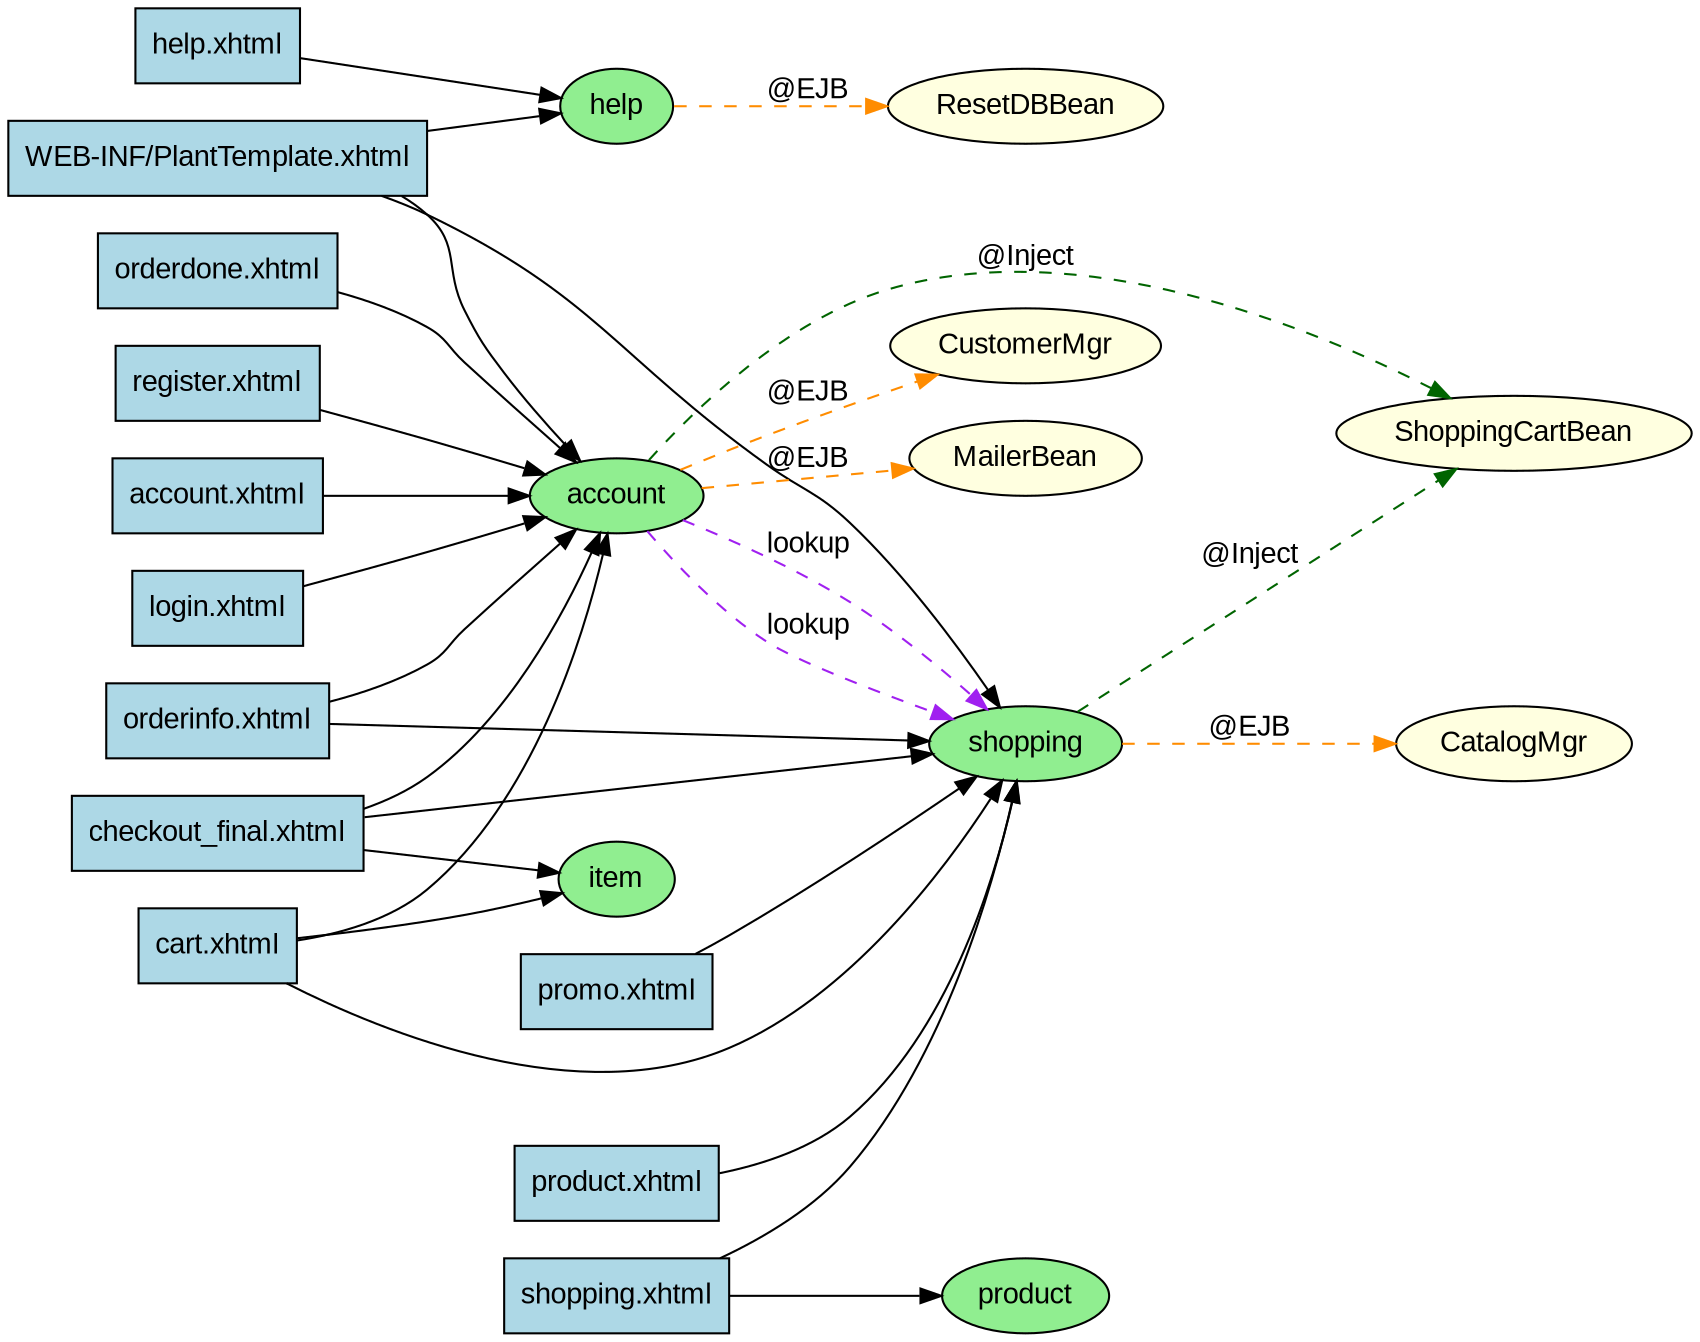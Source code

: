 digraph JSF_Dependencies {
  // Graph attributes
  rankdir=LR;
  node [fontname="Arial"];
  edge [fontname="Arial"];

  // Template files
  "WEB-INF/PlantTemplate.xhtml" [shape=box, style=filled, fillcolor=lightblue];
  "account.xhtml" [shape=box, style=filled, fillcolor=lightblue];
  "cart.xhtml" [shape=box, style=filled, fillcolor=lightblue];
  "checkout_final.xhtml" [shape=box, style=filled, fillcolor=lightblue];
  "help.xhtml" [shape=box, style=filled, fillcolor=lightblue];
  "login.xhtml" [shape=box, style=filled, fillcolor=lightblue];
  "orderdone.xhtml" [shape=box, style=filled, fillcolor=lightblue];
  "orderinfo.xhtml" [shape=box, style=filled, fillcolor=lightblue];
  "product.xhtml" [shape=box, style=filled, fillcolor=lightblue];
  "promo.xhtml" [shape=box, style=filled, fillcolor=lightblue];
  "register.xhtml" [shape=box, style=filled, fillcolor=lightblue];
  "shopping.xhtml" [shape=box, style=filled, fillcolor=lightblue];

  // JSF Managed beans (@Named)
  "account" [shape=oval, style=filled, fillcolor=lightgreen];
  "help" [shape=oval, style=filled, fillcolor=lightgreen];
  "shopping" [shape=oval, style=filled, fillcolor=lightgreen];

  // Other beans/classes referenced in templates
  "item" [shape=oval, style=filled, fillcolor=lightgreen];
  "product" [shape=oval, style=filled, fillcolor=lightgreen];

  // EJB/Service beans
  "CatalogMgr" [shape=oval, style=filled, fillcolor=lightyellow];
  "CustomerMgr" [shape=oval, style=filled, fillcolor=lightyellow];
  "MailerBean" [shape=oval, style=filled, fillcolor=lightyellow];
  "ResetDBBean" [shape=oval, style=filled, fillcolor=lightyellow];
  "ShoppingCartBean" [shape=oval, style=filled, fillcolor=lightyellow];

  // Template -> Bean dependencies
  "WEB-INF/PlantTemplate.xhtml" -> "account";
  "WEB-INF/PlantTemplate.xhtml" -> "help";
  "WEB-INF/PlantTemplate.xhtml" -> "shopping";
  "account.xhtml" -> "account";
  "cart.xhtml" -> "account";
  "cart.xhtml" -> "item";
  "cart.xhtml" -> "shopping";
  "checkout_final.xhtml" -> "account";
  "checkout_final.xhtml" -> "item";
  "checkout_final.xhtml" -> "shopping";
  "help.xhtml" -> "help";
  "login.xhtml" -> "account";
  "orderdone.xhtml" -> "account";
  "orderinfo.xhtml" -> "account";
  "orderinfo.xhtml" -> "shopping";
  "product.xhtml" -> "shopping";
  "promo.xhtml" -> "shopping";
  "register.xhtml" -> "account";
  "shopping.xhtml" -> "product";
  "shopping.xhtml" -> "shopping";

  // Bean -> Bean dependencies
  "account" -> "ShoppingCartBean" [style=dashed, label="@Inject", color=darkgreen];
  "account" -> "shopping" [style=dashed, label="lookup", color=purple];
  "account" -> "shopping" [style=dashed, label="lookup", color=purple];
  "account" -> "CustomerMgr" [style=dashed, label="@EJB", color=darkorange];
  "account" -> "MailerBean" [style=dashed, label="@EJB", color=darkorange];
  "help" -> "ResetDBBean" [style=dashed, label="@EJB", color=darkorange];
  "shopping" -> "ShoppingCartBean" [style=dashed, label="@Inject", color=darkgreen];
  "shopping" -> "CatalogMgr" [style=dashed, label="@EJB", color=darkorange];
}
